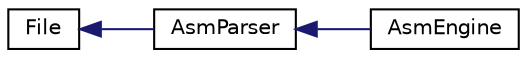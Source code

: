 digraph "Graphical Class Hierarchy"
{
  edge [fontname="Helvetica",fontsize="10",labelfontname="Helvetica",labelfontsize="10"];
  node [fontname="Helvetica",fontsize="10",shape=record];
  rankdir="LR";
  Node1 [label="File",height=0.2,width=0.4,color="black", fillcolor="white", style="filled",URL="$class_file.html"];
  Node1 -> Node2 [dir="back",color="midnightblue",fontsize="10",style="solid",fontname="Helvetica"];
  Node2 [label="AsmParser",height=0.2,width=0.4,color="black", fillcolor="white", style="filled",URL="$class_asm_parser.html"];
  Node2 -> Node3 [dir="back",color="midnightblue",fontsize="10",style="solid",fontname="Helvetica"];
  Node3 [label="AsmEngine",height=0.2,width=0.4,color="black", fillcolor="white", style="filled",URL="$class_asm_engine.html"];
}
